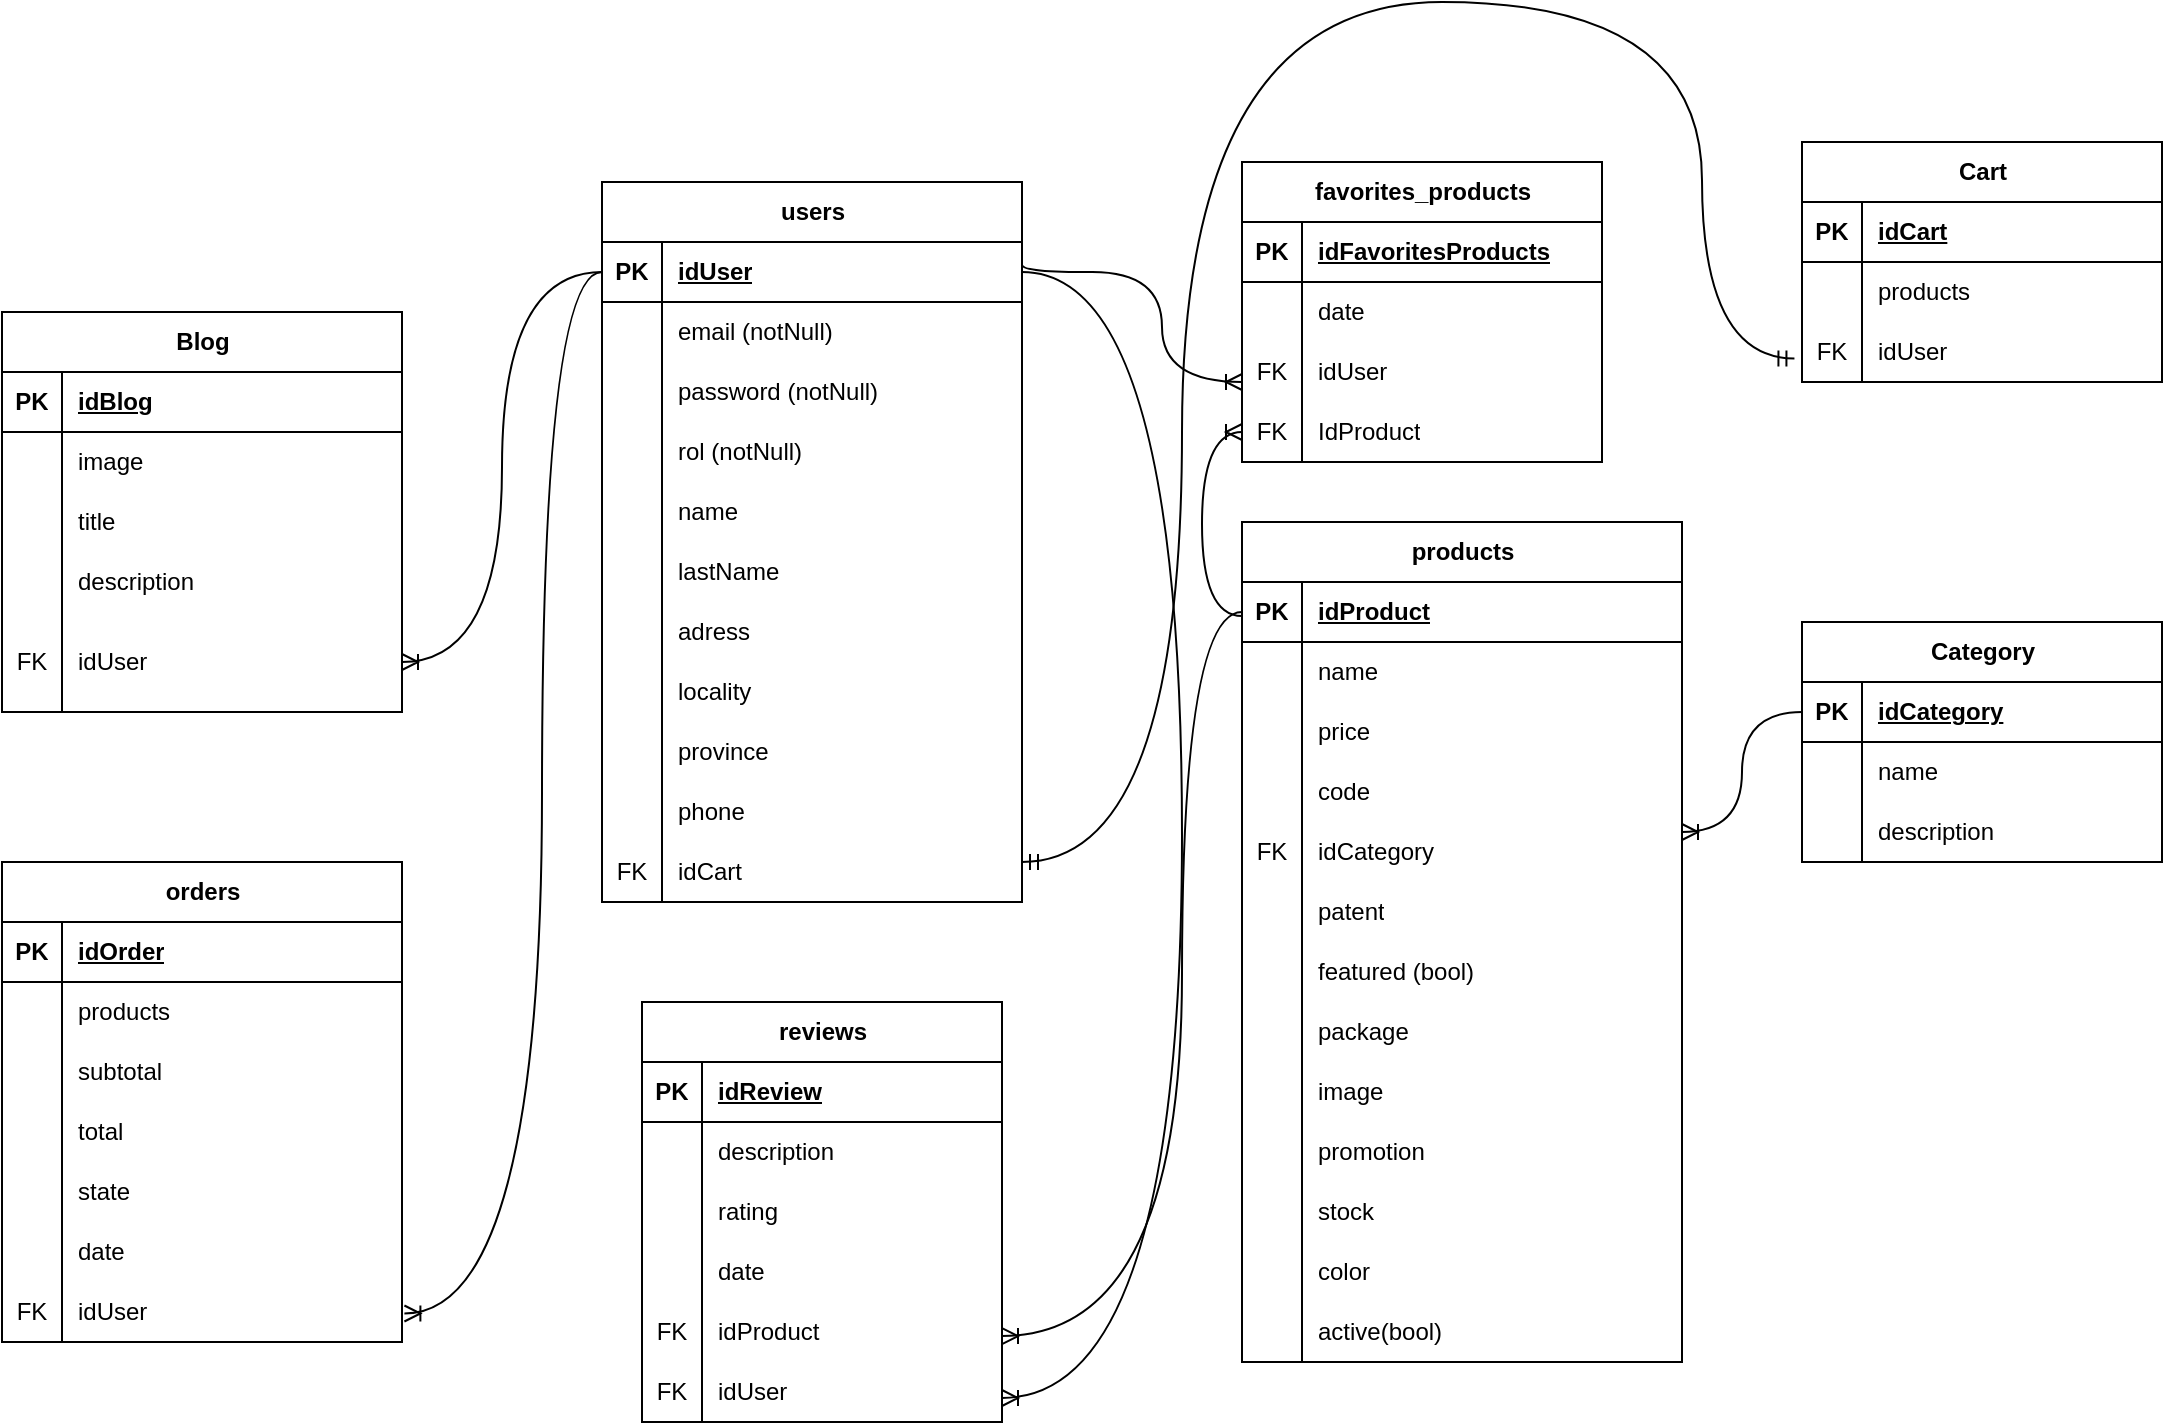 <mxfile version="21.2.8" type="device">
  <diagram id="R2lEEEUBdFMjLlhIrx00" name="Page-1">
    <mxGraphModel dx="2295" dy="1135" grid="1" gridSize="10" guides="1" tooltips="1" connect="0" arrows="1" fold="1" page="0" pageScale="1" pageWidth="850" pageHeight="1100" math="0" shadow="0" extFonts="Permanent Marker^https://fonts.googleapis.com/css?family=Permanent+Marker">
      <root>
        <mxCell id="0" />
        <mxCell id="1" parent="0" />
        <mxCell id="l7AukO2hmc3DWArI1GRd-1" value="products" style="shape=table;startSize=30;container=1;collapsible=1;childLayout=tableLayout;fixedRows=1;rowLines=0;fontStyle=1;align=center;resizeLast=1;html=1;" parent="1" vertex="1">
          <mxGeometry x="-200" y="250" width="220" height="420" as="geometry" />
        </mxCell>
        <mxCell id="l7AukO2hmc3DWArI1GRd-2" value="" style="shape=tableRow;horizontal=0;startSize=0;swimlaneHead=0;swimlaneBody=0;fillColor=none;collapsible=0;dropTarget=0;points=[[0,0.5],[1,0.5]];portConstraint=eastwest;top=0;left=0;right=0;bottom=1;" parent="l7AukO2hmc3DWArI1GRd-1" vertex="1">
          <mxGeometry y="30" width="220" height="30" as="geometry" />
        </mxCell>
        <mxCell id="l7AukO2hmc3DWArI1GRd-3" value="PK" style="shape=partialRectangle;connectable=0;fillColor=none;top=0;left=0;bottom=0;right=0;fontStyle=1;overflow=hidden;whiteSpace=wrap;html=1;" parent="l7AukO2hmc3DWArI1GRd-2" vertex="1">
          <mxGeometry width="30" height="30" as="geometry">
            <mxRectangle width="30" height="30" as="alternateBounds" />
          </mxGeometry>
        </mxCell>
        <mxCell id="l7AukO2hmc3DWArI1GRd-4" value="idProduct" style="shape=partialRectangle;connectable=0;fillColor=none;top=0;left=0;bottom=0;right=0;align=left;spacingLeft=6;fontStyle=5;overflow=hidden;whiteSpace=wrap;html=1;" parent="l7AukO2hmc3DWArI1GRd-2" vertex="1">
          <mxGeometry x="30" width="190" height="30" as="geometry">
            <mxRectangle width="190" height="30" as="alternateBounds" />
          </mxGeometry>
        </mxCell>
        <mxCell id="l7AukO2hmc3DWArI1GRd-5" value="" style="shape=tableRow;horizontal=0;startSize=0;swimlaneHead=0;swimlaneBody=0;fillColor=none;collapsible=0;dropTarget=0;points=[[0,0.5],[1,0.5]];portConstraint=eastwest;top=0;left=0;right=0;bottom=0;" parent="l7AukO2hmc3DWArI1GRd-1" vertex="1">
          <mxGeometry y="60" width="220" height="30" as="geometry" />
        </mxCell>
        <mxCell id="l7AukO2hmc3DWArI1GRd-6" value="" style="shape=partialRectangle;connectable=0;fillColor=none;top=0;left=0;bottom=0;right=0;editable=1;overflow=hidden;whiteSpace=wrap;html=1;" parent="l7AukO2hmc3DWArI1GRd-5" vertex="1">
          <mxGeometry width="30" height="30" as="geometry">
            <mxRectangle width="30" height="30" as="alternateBounds" />
          </mxGeometry>
        </mxCell>
        <mxCell id="l7AukO2hmc3DWArI1GRd-7" value="name" style="shape=partialRectangle;connectable=0;fillColor=none;top=0;left=0;bottom=0;right=0;align=left;spacingLeft=6;overflow=hidden;whiteSpace=wrap;html=1;" parent="l7AukO2hmc3DWArI1GRd-5" vertex="1">
          <mxGeometry x="30" width="190" height="30" as="geometry">
            <mxRectangle width="190" height="30" as="alternateBounds" />
          </mxGeometry>
        </mxCell>
        <mxCell id="l7AukO2hmc3DWArI1GRd-8" value="" style="shape=tableRow;horizontal=0;startSize=0;swimlaneHead=0;swimlaneBody=0;fillColor=none;collapsible=0;dropTarget=0;points=[[0,0.5],[1,0.5]];portConstraint=eastwest;top=0;left=0;right=0;bottom=0;" parent="l7AukO2hmc3DWArI1GRd-1" vertex="1">
          <mxGeometry y="90" width="220" height="30" as="geometry" />
        </mxCell>
        <mxCell id="l7AukO2hmc3DWArI1GRd-9" value="" style="shape=partialRectangle;connectable=0;fillColor=none;top=0;left=0;bottom=0;right=0;editable=1;overflow=hidden;whiteSpace=wrap;html=1;" parent="l7AukO2hmc3DWArI1GRd-8" vertex="1">
          <mxGeometry width="30" height="30" as="geometry">
            <mxRectangle width="30" height="30" as="alternateBounds" />
          </mxGeometry>
        </mxCell>
        <mxCell id="l7AukO2hmc3DWArI1GRd-10" value="price" style="shape=partialRectangle;connectable=0;fillColor=none;top=0;left=0;bottom=0;right=0;align=left;spacingLeft=6;overflow=hidden;whiteSpace=wrap;html=1;" parent="l7AukO2hmc3DWArI1GRd-8" vertex="1">
          <mxGeometry x="30" width="190" height="30" as="geometry">
            <mxRectangle width="190" height="30" as="alternateBounds" />
          </mxGeometry>
        </mxCell>
        <mxCell id="l7AukO2hmc3DWArI1GRd-11" value="" style="shape=tableRow;horizontal=0;startSize=0;swimlaneHead=0;swimlaneBody=0;fillColor=none;collapsible=0;dropTarget=0;points=[[0,0.5],[1,0.5]];portConstraint=eastwest;top=0;left=0;right=0;bottom=0;" parent="l7AukO2hmc3DWArI1GRd-1" vertex="1">
          <mxGeometry y="120" width="220" height="30" as="geometry" />
        </mxCell>
        <mxCell id="l7AukO2hmc3DWArI1GRd-12" value="" style="shape=partialRectangle;connectable=0;fillColor=none;top=0;left=0;bottom=0;right=0;editable=1;overflow=hidden;whiteSpace=wrap;html=1;" parent="l7AukO2hmc3DWArI1GRd-11" vertex="1">
          <mxGeometry width="30" height="30" as="geometry">
            <mxRectangle width="30" height="30" as="alternateBounds" />
          </mxGeometry>
        </mxCell>
        <mxCell id="l7AukO2hmc3DWArI1GRd-13" value="code" style="shape=partialRectangle;connectable=0;fillColor=none;top=0;left=0;bottom=0;right=0;align=left;spacingLeft=6;overflow=hidden;whiteSpace=wrap;html=1;" parent="l7AukO2hmc3DWArI1GRd-11" vertex="1">
          <mxGeometry x="30" width="190" height="30" as="geometry">
            <mxRectangle width="190" height="30" as="alternateBounds" />
          </mxGeometry>
        </mxCell>
        <mxCell id="l7AukO2hmc3DWArI1GRd-27" value="" style="shape=tableRow;horizontal=0;startSize=0;swimlaneHead=0;swimlaneBody=0;fillColor=none;collapsible=0;dropTarget=0;points=[[0,0.5],[1,0.5]];portConstraint=eastwest;top=0;left=0;right=0;bottom=0;" parent="l7AukO2hmc3DWArI1GRd-1" vertex="1">
          <mxGeometry y="150" width="220" height="30" as="geometry" />
        </mxCell>
        <mxCell id="l7AukO2hmc3DWArI1GRd-28" value="FK" style="shape=partialRectangle;connectable=0;fillColor=none;top=0;left=0;bottom=0;right=0;editable=1;overflow=hidden;whiteSpace=wrap;html=1;" parent="l7AukO2hmc3DWArI1GRd-27" vertex="1">
          <mxGeometry width="30" height="30" as="geometry">
            <mxRectangle width="30" height="30" as="alternateBounds" />
          </mxGeometry>
        </mxCell>
        <mxCell id="l7AukO2hmc3DWArI1GRd-29" value="idCategory" style="shape=partialRectangle;connectable=0;fillColor=none;top=0;left=0;bottom=0;right=0;align=left;spacingLeft=6;overflow=hidden;whiteSpace=wrap;html=1;" parent="l7AukO2hmc3DWArI1GRd-27" vertex="1">
          <mxGeometry x="30" width="190" height="30" as="geometry">
            <mxRectangle width="190" height="30" as="alternateBounds" />
          </mxGeometry>
        </mxCell>
        <mxCell id="l7AukO2hmc3DWArI1GRd-30" value="" style="shape=tableRow;horizontal=0;startSize=0;swimlaneHead=0;swimlaneBody=0;fillColor=none;collapsible=0;dropTarget=0;points=[[0,0.5],[1,0.5]];portConstraint=eastwest;top=0;left=0;right=0;bottom=0;" parent="l7AukO2hmc3DWArI1GRd-1" vertex="1">
          <mxGeometry y="180" width="220" height="30" as="geometry" />
        </mxCell>
        <mxCell id="l7AukO2hmc3DWArI1GRd-31" value="" style="shape=partialRectangle;connectable=0;fillColor=none;top=0;left=0;bottom=0;right=0;editable=1;overflow=hidden;whiteSpace=wrap;html=1;" parent="l7AukO2hmc3DWArI1GRd-30" vertex="1">
          <mxGeometry width="30" height="30" as="geometry">
            <mxRectangle width="30" height="30" as="alternateBounds" />
          </mxGeometry>
        </mxCell>
        <mxCell id="l7AukO2hmc3DWArI1GRd-32" value="patent" style="shape=partialRectangle;connectable=0;fillColor=none;top=0;left=0;bottom=0;right=0;align=left;spacingLeft=6;overflow=hidden;whiteSpace=wrap;html=1;" parent="l7AukO2hmc3DWArI1GRd-30" vertex="1">
          <mxGeometry x="30" width="190" height="30" as="geometry">
            <mxRectangle width="190" height="30" as="alternateBounds" />
          </mxGeometry>
        </mxCell>
        <mxCell id="l7AukO2hmc3DWArI1GRd-75" value="" style="shape=tableRow;horizontal=0;startSize=0;swimlaneHead=0;swimlaneBody=0;fillColor=none;collapsible=0;dropTarget=0;points=[[0,0.5],[1,0.5]];portConstraint=eastwest;top=0;left=0;right=0;bottom=0;" parent="l7AukO2hmc3DWArI1GRd-1" vertex="1">
          <mxGeometry y="210" width="220" height="30" as="geometry" />
        </mxCell>
        <mxCell id="l7AukO2hmc3DWArI1GRd-76" value="" style="shape=partialRectangle;connectable=0;fillColor=none;top=0;left=0;bottom=0;right=0;editable=1;overflow=hidden;whiteSpace=wrap;html=1;" parent="l7AukO2hmc3DWArI1GRd-75" vertex="1">
          <mxGeometry width="30" height="30" as="geometry">
            <mxRectangle width="30" height="30" as="alternateBounds" />
          </mxGeometry>
        </mxCell>
        <mxCell id="l7AukO2hmc3DWArI1GRd-77" value="featured (bool)" style="shape=partialRectangle;connectable=0;fillColor=none;top=0;left=0;bottom=0;right=0;align=left;spacingLeft=6;overflow=hidden;whiteSpace=wrap;html=1;" parent="l7AukO2hmc3DWArI1GRd-75" vertex="1">
          <mxGeometry x="30" width="190" height="30" as="geometry">
            <mxRectangle width="190" height="30" as="alternateBounds" />
          </mxGeometry>
        </mxCell>
        <mxCell id="l7AukO2hmc3DWArI1GRd-78" value="" style="shape=tableRow;horizontal=0;startSize=0;swimlaneHead=0;swimlaneBody=0;fillColor=none;collapsible=0;dropTarget=0;points=[[0,0.5],[1,0.5]];portConstraint=eastwest;top=0;left=0;right=0;bottom=0;" parent="l7AukO2hmc3DWArI1GRd-1" vertex="1">
          <mxGeometry y="240" width="220" height="30" as="geometry" />
        </mxCell>
        <mxCell id="l7AukO2hmc3DWArI1GRd-79" value="" style="shape=partialRectangle;connectable=0;fillColor=none;top=0;left=0;bottom=0;right=0;editable=1;overflow=hidden;whiteSpace=wrap;html=1;" parent="l7AukO2hmc3DWArI1GRd-78" vertex="1">
          <mxGeometry width="30" height="30" as="geometry">
            <mxRectangle width="30" height="30" as="alternateBounds" />
          </mxGeometry>
        </mxCell>
        <mxCell id="l7AukO2hmc3DWArI1GRd-80" value="package" style="shape=partialRectangle;connectable=0;fillColor=none;top=0;left=0;bottom=0;right=0;align=left;spacingLeft=6;overflow=hidden;whiteSpace=wrap;html=1;" parent="l7AukO2hmc3DWArI1GRd-78" vertex="1">
          <mxGeometry x="30" width="190" height="30" as="geometry">
            <mxRectangle width="190" height="30" as="alternateBounds" />
          </mxGeometry>
        </mxCell>
        <mxCell id="l7AukO2hmc3DWArI1GRd-81" value="" style="shape=tableRow;horizontal=0;startSize=0;swimlaneHead=0;swimlaneBody=0;fillColor=none;collapsible=0;dropTarget=0;points=[[0,0.5],[1,0.5]];portConstraint=eastwest;top=0;left=0;right=0;bottom=0;" parent="l7AukO2hmc3DWArI1GRd-1" vertex="1">
          <mxGeometry y="270" width="220" height="30" as="geometry" />
        </mxCell>
        <mxCell id="l7AukO2hmc3DWArI1GRd-82" value="" style="shape=partialRectangle;connectable=0;fillColor=none;top=0;left=0;bottom=0;right=0;editable=1;overflow=hidden;whiteSpace=wrap;html=1;" parent="l7AukO2hmc3DWArI1GRd-81" vertex="1">
          <mxGeometry width="30" height="30" as="geometry">
            <mxRectangle width="30" height="30" as="alternateBounds" />
          </mxGeometry>
        </mxCell>
        <mxCell id="l7AukO2hmc3DWArI1GRd-83" value="image" style="shape=partialRectangle;connectable=0;fillColor=none;top=0;left=0;bottom=0;right=0;align=left;spacingLeft=6;overflow=hidden;whiteSpace=wrap;html=1;" parent="l7AukO2hmc3DWArI1GRd-81" vertex="1">
          <mxGeometry x="30" width="190" height="30" as="geometry">
            <mxRectangle width="190" height="30" as="alternateBounds" />
          </mxGeometry>
        </mxCell>
        <mxCell id="__cpYwiDBDIL7jEUSUa--1" value="" style="shape=tableRow;horizontal=0;startSize=0;swimlaneHead=0;swimlaneBody=0;fillColor=none;collapsible=0;dropTarget=0;points=[[0,0.5],[1,0.5]];portConstraint=eastwest;top=0;left=0;right=0;bottom=0;" parent="l7AukO2hmc3DWArI1GRd-1" vertex="1">
          <mxGeometry y="300" width="220" height="30" as="geometry" />
        </mxCell>
        <mxCell id="__cpYwiDBDIL7jEUSUa--2" value="" style="shape=partialRectangle;connectable=0;fillColor=none;top=0;left=0;bottom=0;right=0;editable=1;overflow=hidden;whiteSpace=wrap;html=1;" parent="__cpYwiDBDIL7jEUSUa--1" vertex="1">
          <mxGeometry width="30" height="30" as="geometry">
            <mxRectangle width="30" height="30" as="alternateBounds" />
          </mxGeometry>
        </mxCell>
        <mxCell id="__cpYwiDBDIL7jEUSUa--3" value="promotion" style="shape=partialRectangle;connectable=0;fillColor=none;top=0;left=0;bottom=0;right=0;align=left;spacingLeft=6;overflow=hidden;whiteSpace=wrap;html=1;" parent="__cpYwiDBDIL7jEUSUa--1" vertex="1">
          <mxGeometry x="30" width="190" height="30" as="geometry">
            <mxRectangle width="190" height="30" as="alternateBounds" />
          </mxGeometry>
        </mxCell>
        <mxCell id="__cpYwiDBDIL7jEUSUa--32" value="" style="shape=tableRow;horizontal=0;startSize=0;swimlaneHead=0;swimlaneBody=0;fillColor=none;collapsible=0;dropTarget=0;points=[[0,0.5],[1,0.5]];portConstraint=eastwest;top=0;left=0;right=0;bottom=0;" parent="l7AukO2hmc3DWArI1GRd-1" vertex="1">
          <mxGeometry y="330" width="220" height="30" as="geometry" />
        </mxCell>
        <mxCell id="__cpYwiDBDIL7jEUSUa--33" value="" style="shape=partialRectangle;connectable=0;fillColor=none;top=0;left=0;bottom=0;right=0;editable=1;overflow=hidden;whiteSpace=wrap;html=1;" parent="__cpYwiDBDIL7jEUSUa--32" vertex="1">
          <mxGeometry width="30" height="30" as="geometry">
            <mxRectangle width="30" height="30" as="alternateBounds" />
          </mxGeometry>
        </mxCell>
        <mxCell id="__cpYwiDBDIL7jEUSUa--34" value="stock" style="shape=partialRectangle;connectable=0;fillColor=none;top=0;left=0;bottom=0;right=0;align=left;spacingLeft=6;overflow=hidden;whiteSpace=wrap;html=1;" parent="__cpYwiDBDIL7jEUSUa--32" vertex="1">
          <mxGeometry x="30" width="190" height="30" as="geometry">
            <mxRectangle width="190" height="30" as="alternateBounds" />
          </mxGeometry>
        </mxCell>
        <mxCell id="__cpYwiDBDIL7jEUSUa--35" value="" style="shape=tableRow;horizontal=0;startSize=0;swimlaneHead=0;swimlaneBody=0;fillColor=none;collapsible=0;dropTarget=0;points=[[0,0.5],[1,0.5]];portConstraint=eastwest;top=0;left=0;right=0;bottom=0;" parent="l7AukO2hmc3DWArI1GRd-1" vertex="1">
          <mxGeometry y="360" width="220" height="30" as="geometry" />
        </mxCell>
        <mxCell id="__cpYwiDBDIL7jEUSUa--36" value="" style="shape=partialRectangle;connectable=0;fillColor=none;top=0;left=0;bottom=0;right=0;editable=1;overflow=hidden;whiteSpace=wrap;html=1;" parent="__cpYwiDBDIL7jEUSUa--35" vertex="1">
          <mxGeometry width="30" height="30" as="geometry">
            <mxRectangle width="30" height="30" as="alternateBounds" />
          </mxGeometry>
        </mxCell>
        <mxCell id="__cpYwiDBDIL7jEUSUa--37" value="color" style="shape=partialRectangle;connectable=0;fillColor=none;top=0;left=0;bottom=0;right=0;align=left;spacingLeft=6;overflow=hidden;whiteSpace=wrap;html=1;" parent="__cpYwiDBDIL7jEUSUa--35" vertex="1">
          <mxGeometry x="30" width="190" height="30" as="geometry">
            <mxRectangle width="190" height="30" as="alternateBounds" />
          </mxGeometry>
        </mxCell>
        <mxCell id="__cpYwiDBDIL7jEUSUa--78" value="" style="shape=tableRow;horizontal=0;startSize=0;swimlaneHead=0;swimlaneBody=0;fillColor=none;collapsible=0;dropTarget=0;points=[[0,0.5],[1,0.5]];portConstraint=eastwest;top=0;left=0;right=0;bottom=0;" parent="l7AukO2hmc3DWArI1GRd-1" vertex="1">
          <mxGeometry y="390" width="220" height="30" as="geometry" />
        </mxCell>
        <mxCell id="__cpYwiDBDIL7jEUSUa--79" value="" style="shape=partialRectangle;connectable=0;fillColor=none;top=0;left=0;bottom=0;right=0;editable=1;overflow=hidden;whiteSpace=wrap;html=1;" parent="__cpYwiDBDIL7jEUSUa--78" vertex="1">
          <mxGeometry width="30" height="30" as="geometry">
            <mxRectangle width="30" height="30" as="alternateBounds" />
          </mxGeometry>
        </mxCell>
        <mxCell id="__cpYwiDBDIL7jEUSUa--80" value="active(bool)" style="shape=partialRectangle;connectable=0;fillColor=none;top=0;left=0;bottom=0;right=0;align=left;spacingLeft=6;overflow=hidden;whiteSpace=wrap;html=1;" parent="__cpYwiDBDIL7jEUSUa--78" vertex="1">
          <mxGeometry x="30" width="190" height="30" as="geometry">
            <mxRectangle width="190" height="30" as="alternateBounds" />
          </mxGeometry>
        </mxCell>
        <mxCell id="l7AukO2hmc3DWArI1GRd-33" value="users" style="shape=table;startSize=30;container=1;collapsible=1;childLayout=tableLayout;fixedRows=1;rowLines=0;fontStyle=1;align=center;resizeLast=1;html=1;" parent="1" vertex="1">
          <mxGeometry x="-520" y="80" width="210" height="360" as="geometry" />
        </mxCell>
        <mxCell id="l7AukO2hmc3DWArI1GRd-34" value="" style="shape=tableRow;horizontal=0;startSize=0;swimlaneHead=0;swimlaneBody=0;fillColor=none;collapsible=0;dropTarget=0;points=[[0,0.5],[1,0.5]];portConstraint=eastwest;top=0;left=0;right=0;bottom=1;" parent="l7AukO2hmc3DWArI1GRd-33" vertex="1">
          <mxGeometry y="30" width="210" height="30" as="geometry" />
        </mxCell>
        <mxCell id="l7AukO2hmc3DWArI1GRd-35" value="PK" style="shape=partialRectangle;connectable=0;fillColor=none;top=0;left=0;bottom=0;right=0;fontStyle=1;overflow=hidden;whiteSpace=wrap;html=1;" parent="l7AukO2hmc3DWArI1GRd-34" vertex="1">
          <mxGeometry width="30" height="30" as="geometry">
            <mxRectangle width="30" height="30" as="alternateBounds" />
          </mxGeometry>
        </mxCell>
        <mxCell id="l7AukO2hmc3DWArI1GRd-36" value="idUser" style="shape=partialRectangle;connectable=0;fillColor=none;top=0;left=0;bottom=0;right=0;align=left;spacingLeft=6;fontStyle=5;overflow=hidden;whiteSpace=wrap;html=1;" parent="l7AukO2hmc3DWArI1GRd-34" vertex="1">
          <mxGeometry x="30" width="180" height="30" as="geometry">
            <mxRectangle width="180" height="30" as="alternateBounds" />
          </mxGeometry>
        </mxCell>
        <mxCell id="l7AukO2hmc3DWArI1GRd-37" value="" style="shape=tableRow;horizontal=0;startSize=0;swimlaneHead=0;swimlaneBody=0;fillColor=none;collapsible=0;dropTarget=0;points=[[0,0.5],[1,0.5]];portConstraint=eastwest;top=0;left=0;right=0;bottom=0;" parent="l7AukO2hmc3DWArI1GRd-33" vertex="1">
          <mxGeometry y="60" width="210" height="30" as="geometry" />
        </mxCell>
        <mxCell id="l7AukO2hmc3DWArI1GRd-38" value="" style="shape=partialRectangle;connectable=0;fillColor=none;top=0;left=0;bottom=0;right=0;editable=1;overflow=hidden;whiteSpace=wrap;html=1;" parent="l7AukO2hmc3DWArI1GRd-37" vertex="1">
          <mxGeometry width="30" height="30" as="geometry">
            <mxRectangle width="30" height="30" as="alternateBounds" />
          </mxGeometry>
        </mxCell>
        <mxCell id="l7AukO2hmc3DWArI1GRd-39" value="email (notNull)" style="shape=partialRectangle;connectable=0;fillColor=none;top=0;left=0;bottom=0;right=0;align=left;spacingLeft=6;overflow=hidden;whiteSpace=wrap;html=1;" parent="l7AukO2hmc3DWArI1GRd-37" vertex="1">
          <mxGeometry x="30" width="180" height="30" as="geometry">
            <mxRectangle width="180" height="30" as="alternateBounds" />
          </mxGeometry>
        </mxCell>
        <mxCell id="l7AukO2hmc3DWArI1GRd-40" value="" style="shape=tableRow;horizontal=0;startSize=0;swimlaneHead=0;swimlaneBody=0;fillColor=none;collapsible=0;dropTarget=0;points=[[0,0.5],[1,0.5]];portConstraint=eastwest;top=0;left=0;right=0;bottom=0;" parent="l7AukO2hmc3DWArI1GRd-33" vertex="1">
          <mxGeometry y="90" width="210" height="30" as="geometry" />
        </mxCell>
        <mxCell id="l7AukO2hmc3DWArI1GRd-41" value="" style="shape=partialRectangle;connectable=0;fillColor=none;top=0;left=0;bottom=0;right=0;editable=1;overflow=hidden;whiteSpace=wrap;html=1;" parent="l7AukO2hmc3DWArI1GRd-40" vertex="1">
          <mxGeometry width="30" height="30" as="geometry">
            <mxRectangle width="30" height="30" as="alternateBounds" />
          </mxGeometry>
        </mxCell>
        <mxCell id="l7AukO2hmc3DWArI1GRd-42" value="password (notNull)" style="shape=partialRectangle;connectable=0;fillColor=none;top=0;left=0;bottom=0;right=0;align=left;spacingLeft=6;overflow=hidden;whiteSpace=wrap;html=1;" parent="l7AukO2hmc3DWArI1GRd-40" vertex="1">
          <mxGeometry x="30" width="180" height="30" as="geometry">
            <mxRectangle width="180" height="30" as="alternateBounds" />
          </mxGeometry>
        </mxCell>
        <mxCell id="l7AukO2hmc3DWArI1GRd-43" value="" style="shape=tableRow;horizontal=0;startSize=0;swimlaneHead=0;swimlaneBody=0;fillColor=none;collapsible=0;dropTarget=0;points=[[0,0.5],[1,0.5]];portConstraint=eastwest;top=0;left=0;right=0;bottom=0;" parent="l7AukO2hmc3DWArI1GRd-33" vertex="1">
          <mxGeometry y="120" width="210" height="30" as="geometry" />
        </mxCell>
        <mxCell id="l7AukO2hmc3DWArI1GRd-44" value="" style="shape=partialRectangle;connectable=0;fillColor=none;top=0;left=0;bottom=0;right=0;editable=1;overflow=hidden;whiteSpace=wrap;html=1;" parent="l7AukO2hmc3DWArI1GRd-43" vertex="1">
          <mxGeometry width="30" height="30" as="geometry">
            <mxRectangle width="30" height="30" as="alternateBounds" />
          </mxGeometry>
        </mxCell>
        <mxCell id="l7AukO2hmc3DWArI1GRd-45" value="rol (notNull)" style="shape=partialRectangle;connectable=0;fillColor=none;top=0;left=0;bottom=0;right=0;align=left;spacingLeft=6;overflow=hidden;whiteSpace=wrap;html=1;" parent="l7AukO2hmc3DWArI1GRd-43" vertex="1">
          <mxGeometry x="30" width="180" height="30" as="geometry">
            <mxRectangle width="180" height="30" as="alternateBounds" />
          </mxGeometry>
        </mxCell>
        <mxCell id="SijIeiXXC8a-HPH88K1i-1" value="" style="shape=tableRow;horizontal=0;startSize=0;swimlaneHead=0;swimlaneBody=0;fillColor=none;collapsible=0;dropTarget=0;points=[[0,0.5],[1,0.5]];portConstraint=eastwest;top=0;left=0;right=0;bottom=0;" parent="l7AukO2hmc3DWArI1GRd-33" vertex="1">
          <mxGeometry y="150" width="210" height="30" as="geometry" />
        </mxCell>
        <mxCell id="SijIeiXXC8a-HPH88K1i-2" value="" style="shape=partialRectangle;connectable=0;fillColor=none;top=0;left=0;bottom=0;right=0;editable=1;overflow=hidden;whiteSpace=wrap;html=1;" parent="SijIeiXXC8a-HPH88K1i-1" vertex="1">
          <mxGeometry width="30" height="30" as="geometry">
            <mxRectangle width="30" height="30" as="alternateBounds" />
          </mxGeometry>
        </mxCell>
        <mxCell id="SijIeiXXC8a-HPH88K1i-3" value="name" style="shape=partialRectangle;connectable=0;fillColor=none;top=0;left=0;bottom=0;right=0;align=left;spacingLeft=6;overflow=hidden;whiteSpace=wrap;html=1;" parent="SijIeiXXC8a-HPH88K1i-1" vertex="1">
          <mxGeometry x="30" width="180" height="30" as="geometry">
            <mxRectangle width="180" height="30" as="alternateBounds" />
          </mxGeometry>
        </mxCell>
        <mxCell id="SijIeiXXC8a-HPH88K1i-4" value="" style="shape=tableRow;horizontal=0;startSize=0;swimlaneHead=0;swimlaneBody=0;fillColor=none;collapsible=0;dropTarget=0;points=[[0,0.5],[1,0.5]];portConstraint=eastwest;top=0;left=0;right=0;bottom=0;" parent="l7AukO2hmc3DWArI1GRd-33" vertex="1">
          <mxGeometry y="180" width="210" height="30" as="geometry" />
        </mxCell>
        <mxCell id="SijIeiXXC8a-HPH88K1i-5" value="" style="shape=partialRectangle;connectable=0;fillColor=none;top=0;left=0;bottom=0;right=0;editable=1;overflow=hidden;whiteSpace=wrap;html=1;" parent="SijIeiXXC8a-HPH88K1i-4" vertex="1">
          <mxGeometry width="30" height="30" as="geometry">
            <mxRectangle width="30" height="30" as="alternateBounds" />
          </mxGeometry>
        </mxCell>
        <mxCell id="SijIeiXXC8a-HPH88K1i-6" value="lastName" style="shape=partialRectangle;connectable=0;fillColor=none;top=0;left=0;bottom=0;right=0;align=left;spacingLeft=6;overflow=hidden;whiteSpace=wrap;html=1;" parent="SijIeiXXC8a-HPH88K1i-4" vertex="1">
          <mxGeometry x="30" width="180" height="30" as="geometry">
            <mxRectangle width="180" height="30" as="alternateBounds" />
          </mxGeometry>
        </mxCell>
        <mxCell id="SijIeiXXC8a-HPH88K1i-26" value="" style="shape=tableRow;horizontal=0;startSize=0;swimlaneHead=0;swimlaneBody=0;fillColor=none;collapsible=0;dropTarget=0;points=[[0,0.5],[1,0.5]];portConstraint=eastwest;top=0;left=0;right=0;bottom=0;" parent="l7AukO2hmc3DWArI1GRd-33" vertex="1">
          <mxGeometry y="210" width="210" height="30" as="geometry" />
        </mxCell>
        <mxCell id="SijIeiXXC8a-HPH88K1i-27" value="" style="shape=partialRectangle;connectable=0;fillColor=none;top=0;left=0;bottom=0;right=0;editable=1;overflow=hidden;whiteSpace=wrap;html=1;" parent="SijIeiXXC8a-HPH88K1i-26" vertex="1">
          <mxGeometry width="30" height="30" as="geometry">
            <mxRectangle width="30" height="30" as="alternateBounds" />
          </mxGeometry>
        </mxCell>
        <mxCell id="SijIeiXXC8a-HPH88K1i-28" value="adress" style="shape=partialRectangle;connectable=0;fillColor=none;top=0;left=0;bottom=0;right=0;align=left;spacingLeft=6;overflow=hidden;whiteSpace=wrap;html=1;" parent="SijIeiXXC8a-HPH88K1i-26" vertex="1">
          <mxGeometry x="30" width="180" height="30" as="geometry">
            <mxRectangle width="180" height="30" as="alternateBounds" />
          </mxGeometry>
        </mxCell>
        <mxCell id="SijIeiXXC8a-HPH88K1i-29" value="" style="shape=tableRow;horizontal=0;startSize=0;swimlaneHead=0;swimlaneBody=0;fillColor=none;collapsible=0;dropTarget=0;points=[[0,0.5],[1,0.5]];portConstraint=eastwest;top=0;left=0;right=0;bottom=0;" parent="l7AukO2hmc3DWArI1GRd-33" vertex="1">
          <mxGeometry y="240" width="210" height="30" as="geometry" />
        </mxCell>
        <mxCell id="SijIeiXXC8a-HPH88K1i-30" value="" style="shape=partialRectangle;connectable=0;fillColor=none;top=0;left=0;bottom=0;right=0;editable=1;overflow=hidden;whiteSpace=wrap;html=1;" parent="SijIeiXXC8a-HPH88K1i-29" vertex="1">
          <mxGeometry width="30" height="30" as="geometry">
            <mxRectangle width="30" height="30" as="alternateBounds" />
          </mxGeometry>
        </mxCell>
        <mxCell id="SijIeiXXC8a-HPH88K1i-31" value="locality" style="shape=partialRectangle;connectable=0;fillColor=none;top=0;left=0;bottom=0;right=0;align=left;spacingLeft=6;overflow=hidden;whiteSpace=wrap;html=1;" parent="SijIeiXXC8a-HPH88K1i-29" vertex="1">
          <mxGeometry x="30" width="180" height="30" as="geometry">
            <mxRectangle width="180" height="30" as="alternateBounds" />
          </mxGeometry>
        </mxCell>
        <mxCell id="SijIeiXXC8a-HPH88K1i-53" value="" style="shape=tableRow;horizontal=0;startSize=0;swimlaneHead=0;swimlaneBody=0;fillColor=none;collapsible=0;dropTarget=0;points=[[0,0.5],[1,0.5]];portConstraint=eastwest;top=0;left=0;right=0;bottom=0;" parent="l7AukO2hmc3DWArI1GRd-33" vertex="1">
          <mxGeometry y="270" width="210" height="30" as="geometry" />
        </mxCell>
        <mxCell id="SijIeiXXC8a-HPH88K1i-54" value="" style="shape=partialRectangle;connectable=0;fillColor=none;top=0;left=0;bottom=0;right=0;editable=1;overflow=hidden;whiteSpace=wrap;html=1;" parent="SijIeiXXC8a-HPH88K1i-53" vertex="1">
          <mxGeometry width="30" height="30" as="geometry">
            <mxRectangle width="30" height="30" as="alternateBounds" />
          </mxGeometry>
        </mxCell>
        <mxCell id="SijIeiXXC8a-HPH88K1i-55" value="province" style="shape=partialRectangle;connectable=0;fillColor=none;top=0;left=0;bottom=0;right=0;align=left;spacingLeft=6;overflow=hidden;whiteSpace=wrap;html=1;" parent="SijIeiXXC8a-HPH88K1i-53" vertex="1">
          <mxGeometry x="30" width="180" height="30" as="geometry">
            <mxRectangle width="180" height="30" as="alternateBounds" />
          </mxGeometry>
        </mxCell>
        <mxCell id="SijIeiXXC8a-HPH88K1i-56" value="" style="shape=tableRow;horizontal=0;startSize=0;swimlaneHead=0;swimlaneBody=0;fillColor=none;collapsible=0;dropTarget=0;points=[[0,0.5],[1,0.5]];portConstraint=eastwest;top=0;left=0;right=0;bottom=0;" parent="l7AukO2hmc3DWArI1GRd-33" vertex="1">
          <mxGeometry y="300" width="210" height="30" as="geometry" />
        </mxCell>
        <mxCell id="SijIeiXXC8a-HPH88K1i-57" value="" style="shape=partialRectangle;connectable=0;fillColor=none;top=0;left=0;bottom=0;right=0;editable=1;overflow=hidden;whiteSpace=wrap;html=1;" parent="SijIeiXXC8a-HPH88K1i-56" vertex="1">
          <mxGeometry width="30" height="30" as="geometry">
            <mxRectangle width="30" height="30" as="alternateBounds" />
          </mxGeometry>
        </mxCell>
        <mxCell id="SijIeiXXC8a-HPH88K1i-58" value="phone" style="shape=partialRectangle;connectable=0;fillColor=none;top=0;left=0;bottom=0;right=0;align=left;spacingLeft=6;overflow=hidden;whiteSpace=wrap;html=1;" parent="SijIeiXXC8a-HPH88K1i-56" vertex="1">
          <mxGeometry x="30" width="180" height="30" as="geometry">
            <mxRectangle width="180" height="30" as="alternateBounds" />
          </mxGeometry>
        </mxCell>
        <mxCell id="QlhWREEPRnd1zQnITJeM-90" value="" style="shape=tableRow;horizontal=0;startSize=0;swimlaneHead=0;swimlaneBody=0;fillColor=none;collapsible=0;dropTarget=0;points=[[0,0.5],[1,0.5]];portConstraint=eastwest;top=0;left=0;right=0;bottom=0;" vertex="1" parent="l7AukO2hmc3DWArI1GRd-33">
          <mxGeometry y="330" width="210" height="30" as="geometry" />
        </mxCell>
        <mxCell id="QlhWREEPRnd1zQnITJeM-91" value="FK" style="shape=partialRectangle;connectable=0;fillColor=none;top=0;left=0;bottom=0;right=0;editable=1;overflow=hidden;whiteSpace=wrap;html=1;" vertex="1" parent="QlhWREEPRnd1zQnITJeM-90">
          <mxGeometry width="30" height="30" as="geometry">
            <mxRectangle width="30" height="30" as="alternateBounds" />
          </mxGeometry>
        </mxCell>
        <mxCell id="QlhWREEPRnd1zQnITJeM-92" value="idCart" style="shape=partialRectangle;connectable=0;fillColor=none;top=0;left=0;bottom=0;right=0;align=left;spacingLeft=6;overflow=hidden;whiteSpace=wrap;html=1;" vertex="1" parent="QlhWREEPRnd1zQnITJeM-90">
          <mxGeometry x="30" width="180" height="30" as="geometry">
            <mxRectangle width="180" height="30" as="alternateBounds" />
          </mxGeometry>
        </mxCell>
        <mxCell id="l7AukO2hmc3DWArI1GRd-59" value="favorites_products" style="shape=table;startSize=30;container=1;collapsible=1;childLayout=tableLayout;fixedRows=1;rowLines=0;fontStyle=1;align=center;resizeLast=1;html=1;" parent="1" vertex="1">
          <mxGeometry x="-200" y="70" width="180" height="150" as="geometry" />
        </mxCell>
        <mxCell id="l7AukO2hmc3DWArI1GRd-60" value="" style="shape=tableRow;horizontal=0;startSize=0;swimlaneHead=0;swimlaneBody=0;fillColor=none;collapsible=0;dropTarget=0;points=[[0,0.5],[1,0.5]];portConstraint=eastwest;top=0;left=0;right=0;bottom=1;" parent="l7AukO2hmc3DWArI1GRd-59" vertex="1">
          <mxGeometry y="30" width="180" height="30" as="geometry" />
        </mxCell>
        <mxCell id="l7AukO2hmc3DWArI1GRd-61" value="PK" style="shape=partialRectangle;connectable=0;fillColor=none;top=0;left=0;bottom=0;right=0;fontStyle=1;overflow=hidden;whiteSpace=wrap;html=1;" parent="l7AukO2hmc3DWArI1GRd-60" vertex="1">
          <mxGeometry width="30" height="30" as="geometry">
            <mxRectangle width="30" height="30" as="alternateBounds" />
          </mxGeometry>
        </mxCell>
        <mxCell id="l7AukO2hmc3DWArI1GRd-62" value="idFavoritesProducts" style="shape=partialRectangle;connectable=0;fillColor=none;top=0;left=0;bottom=0;right=0;align=left;spacingLeft=6;fontStyle=5;overflow=hidden;whiteSpace=wrap;html=1;" parent="l7AukO2hmc3DWArI1GRd-60" vertex="1">
          <mxGeometry x="30" width="150" height="30" as="geometry">
            <mxRectangle width="150" height="30" as="alternateBounds" />
          </mxGeometry>
        </mxCell>
        <mxCell id="l7AukO2hmc3DWArI1GRd-63" value="" style="shape=tableRow;horizontal=0;startSize=0;swimlaneHead=0;swimlaneBody=0;fillColor=none;collapsible=0;dropTarget=0;points=[[0,0.5],[1,0.5]];portConstraint=eastwest;top=0;left=0;right=0;bottom=0;" parent="l7AukO2hmc3DWArI1GRd-59" vertex="1">
          <mxGeometry y="60" width="180" height="30" as="geometry" />
        </mxCell>
        <mxCell id="l7AukO2hmc3DWArI1GRd-64" value="" style="shape=partialRectangle;connectable=0;fillColor=none;top=0;left=0;bottom=0;right=0;editable=1;overflow=hidden;whiteSpace=wrap;html=1;" parent="l7AukO2hmc3DWArI1GRd-63" vertex="1">
          <mxGeometry width="30" height="30" as="geometry">
            <mxRectangle width="30" height="30" as="alternateBounds" />
          </mxGeometry>
        </mxCell>
        <mxCell id="l7AukO2hmc3DWArI1GRd-65" value="date" style="shape=partialRectangle;connectable=0;fillColor=none;top=0;left=0;bottom=0;right=0;align=left;spacingLeft=6;overflow=hidden;whiteSpace=wrap;html=1;" parent="l7AukO2hmc3DWArI1GRd-63" vertex="1">
          <mxGeometry x="30" width="150" height="30" as="geometry">
            <mxRectangle width="150" height="30" as="alternateBounds" />
          </mxGeometry>
        </mxCell>
        <mxCell id="l7AukO2hmc3DWArI1GRd-66" value="" style="shape=tableRow;horizontal=0;startSize=0;swimlaneHead=0;swimlaneBody=0;fillColor=none;collapsible=0;dropTarget=0;points=[[0,0.5],[1,0.5]];portConstraint=eastwest;top=0;left=0;right=0;bottom=0;" parent="l7AukO2hmc3DWArI1GRd-59" vertex="1">
          <mxGeometry y="90" width="180" height="30" as="geometry" />
        </mxCell>
        <mxCell id="l7AukO2hmc3DWArI1GRd-67" value="FK" style="shape=partialRectangle;connectable=0;fillColor=none;top=0;left=0;bottom=0;right=0;editable=1;overflow=hidden;whiteSpace=wrap;html=1;" parent="l7AukO2hmc3DWArI1GRd-66" vertex="1">
          <mxGeometry width="30" height="30" as="geometry">
            <mxRectangle width="30" height="30" as="alternateBounds" />
          </mxGeometry>
        </mxCell>
        <mxCell id="l7AukO2hmc3DWArI1GRd-68" value="idUser" style="shape=partialRectangle;connectable=0;fillColor=none;top=0;left=0;bottom=0;right=0;align=left;spacingLeft=6;overflow=hidden;whiteSpace=wrap;html=1;" parent="l7AukO2hmc3DWArI1GRd-66" vertex="1">
          <mxGeometry x="30" width="150" height="30" as="geometry">
            <mxRectangle width="150" height="30" as="alternateBounds" />
          </mxGeometry>
        </mxCell>
        <mxCell id="l7AukO2hmc3DWArI1GRd-69" value="" style="shape=tableRow;horizontal=0;startSize=0;swimlaneHead=0;swimlaneBody=0;fillColor=none;collapsible=0;dropTarget=0;points=[[0,0.5],[1,0.5]];portConstraint=eastwest;top=0;left=0;right=0;bottom=0;" parent="l7AukO2hmc3DWArI1GRd-59" vertex="1">
          <mxGeometry y="120" width="180" height="30" as="geometry" />
        </mxCell>
        <mxCell id="l7AukO2hmc3DWArI1GRd-70" value="FK" style="shape=partialRectangle;connectable=0;fillColor=none;top=0;left=0;bottom=0;right=0;editable=1;overflow=hidden;whiteSpace=wrap;html=1;" parent="l7AukO2hmc3DWArI1GRd-69" vertex="1">
          <mxGeometry width="30" height="30" as="geometry">
            <mxRectangle width="30" height="30" as="alternateBounds" />
          </mxGeometry>
        </mxCell>
        <mxCell id="l7AukO2hmc3DWArI1GRd-71" value="IdProduct" style="shape=partialRectangle;connectable=0;fillColor=none;top=0;left=0;bottom=0;right=0;align=left;spacingLeft=6;overflow=hidden;whiteSpace=wrap;html=1;" parent="l7AukO2hmc3DWArI1GRd-69" vertex="1">
          <mxGeometry x="30" width="150" height="30" as="geometry">
            <mxRectangle width="150" height="30" as="alternateBounds" />
          </mxGeometry>
        </mxCell>
        <mxCell id="l7AukO2hmc3DWArI1GRd-99" value="orders" style="shape=table;startSize=30;container=1;collapsible=1;childLayout=tableLayout;fixedRows=1;rowLines=0;fontStyle=1;align=center;resizeLast=1;html=1;" parent="1" vertex="1">
          <mxGeometry x="-820" y="420" width="200" height="240" as="geometry" />
        </mxCell>
        <mxCell id="l7AukO2hmc3DWArI1GRd-100" value="" style="shape=tableRow;horizontal=0;startSize=0;swimlaneHead=0;swimlaneBody=0;fillColor=none;collapsible=0;dropTarget=0;points=[[0,0.5],[1,0.5]];portConstraint=eastwest;top=0;left=0;right=0;bottom=1;" parent="l7AukO2hmc3DWArI1GRd-99" vertex="1">
          <mxGeometry y="30" width="200" height="30" as="geometry" />
        </mxCell>
        <mxCell id="l7AukO2hmc3DWArI1GRd-101" value="PK" style="shape=partialRectangle;connectable=0;fillColor=none;top=0;left=0;bottom=0;right=0;fontStyle=1;overflow=hidden;whiteSpace=wrap;html=1;" parent="l7AukO2hmc3DWArI1GRd-100" vertex="1">
          <mxGeometry width="30" height="30" as="geometry">
            <mxRectangle width="30" height="30" as="alternateBounds" />
          </mxGeometry>
        </mxCell>
        <mxCell id="l7AukO2hmc3DWArI1GRd-102" value="idOrder" style="shape=partialRectangle;connectable=0;fillColor=none;top=0;left=0;bottom=0;right=0;align=left;spacingLeft=6;fontStyle=5;overflow=hidden;whiteSpace=wrap;html=1;" parent="l7AukO2hmc3DWArI1GRd-100" vertex="1">
          <mxGeometry x="30" width="170" height="30" as="geometry">
            <mxRectangle width="170" height="30" as="alternateBounds" />
          </mxGeometry>
        </mxCell>
        <mxCell id="l7AukO2hmc3DWArI1GRd-103" value="" style="shape=tableRow;horizontal=0;startSize=0;swimlaneHead=0;swimlaneBody=0;fillColor=none;collapsible=0;dropTarget=0;points=[[0,0.5],[1,0.5]];portConstraint=eastwest;top=0;left=0;right=0;bottom=0;" parent="l7AukO2hmc3DWArI1GRd-99" vertex="1">
          <mxGeometry y="60" width="200" height="30" as="geometry" />
        </mxCell>
        <mxCell id="l7AukO2hmc3DWArI1GRd-104" value="" style="shape=partialRectangle;connectable=0;fillColor=none;top=0;left=0;bottom=0;right=0;editable=1;overflow=hidden;whiteSpace=wrap;html=1;" parent="l7AukO2hmc3DWArI1GRd-103" vertex="1">
          <mxGeometry width="30" height="30" as="geometry">
            <mxRectangle width="30" height="30" as="alternateBounds" />
          </mxGeometry>
        </mxCell>
        <mxCell id="l7AukO2hmc3DWArI1GRd-105" value="products" style="shape=partialRectangle;connectable=0;fillColor=none;top=0;left=0;bottom=0;right=0;align=left;spacingLeft=6;overflow=hidden;whiteSpace=wrap;html=1;" parent="l7AukO2hmc3DWArI1GRd-103" vertex="1">
          <mxGeometry x="30" width="170" height="30" as="geometry">
            <mxRectangle width="170" height="30" as="alternateBounds" />
          </mxGeometry>
        </mxCell>
        <mxCell id="l7AukO2hmc3DWArI1GRd-106" value="" style="shape=tableRow;horizontal=0;startSize=0;swimlaneHead=0;swimlaneBody=0;fillColor=none;collapsible=0;dropTarget=0;points=[[0,0.5],[1,0.5]];portConstraint=eastwest;top=0;left=0;right=0;bottom=0;" parent="l7AukO2hmc3DWArI1GRd-99" vertex="1">
          <mxGeometry y="90" width="200" height="30" as="geometry" />
        </mxCell>
        <mxCell id="l7AukO2hmc3DWArI1GRd-107" value="" style="shape=partialRectangle;connectable=0;fillColor=none;top=0;left=0;bottom=0;right=0;editable=1;overflow=hidden;whiteSpace=wrap;html=1;" parent="l7AukO2hmc3DWArI1GRd-106" vertex="1">
          <mxGeometry width="30" height="30" as="geometry">
            <mxRectangle width="30" height="30" as="alternateBounds" />
          </mxGeometry>
        </mxCell>
        <mxCell id="l7AukO2hmc3DWArI1GRd-108" value="subtotal" style="shape=partialRectangle;connectable=0;fillColor=none;top=0;left=0;bottom=0;right=0;align=left;spacingLeft=6;overflow=hidden;whiteSpace=wrap;html=1;" parent="l7AukO2hmc3DWArI1GRd-106" vertex="1">
          <mxGeometry x="30" width="170" height="30" as="geometry">
            <mxRectangle width="170" height="30" as="alternateBounds" />
          </mxGeometry>
        </mxCell>
        <mxCell id="l7AukO2hmc3DWArI1GRd-109" value="" style="shape=tableRow;horizontal=0;startSize=0;swimlaneHead=0;swimlaneBody=0;fillColor=none;collapsible=0;dropTarget=0;points=[[0,0.5],[1,0.5]];portConstraint=eastwest;top=0;left=0;right=0;bottom=0;" parent="l7AukO2hmc3DWArI1GRd-99" vertex="1">
          <mxGeometry y="120" width="200" height="30" as="geometry" />
        </mxCell>
        <mxCell id="l7AukO2hmc3DWArI1GRd-110" value="" style="shape=partialRectangle;connectable=0;fillColor=none;top=0;left=0;bottom=0;right=0;editable=1;overflow=hidden;whiteSpace=wrap;html=1;" parent="l7AukO2hmc3DWArI1GRd-109" vertex="1">
          <mxGeometry width="30" height="30" as="geometry">
            <mxRectangle width="30" height="30" as="alternateBounds" />
          </mxGeometry>
        </mxCell>
        <mxCell id="l7AukO2hmc3DWArI1GRd-111" value="total" style="shape=partialRectangle;connectable=0;fillColor=none;top=0;left=0;bottom=0;right=0;align=left;spacingLeft=6;overflow=hidden;whiteSpace=wrap;html=1;" parent="l7AukO2hmc3DWArI1GRd-109" vertex="1">
          <mxGeometry x="30" width="170" height="30" as="geometry">
            <mxRectangle width="170" height="30" as="alternateBounds" />
          </mxGeometry>
        </mxCell>
        <mxCell id="__cpYwiDBDIL7jEUSUa--38" value="" style="shape=tableRow;horizontal=0;startSize=0;swimlaneHead=0;swimlaneBody=0;fillColor=none;collapsible=0;dropTarget=0;points=[[0,0.5],[1,0.5]];portConstraint=eastwest;top=0;left=0;right=0;bottom=0;" parent="l7AukO2hmc3DWArI1GRd-99" vertex="1">
          <mxGeometry y="150" width="200" height="30" as="geometry" />
        </mxCell>
        <mxCell id="__cpYwiDBDIL7jEUSUa--39" value="" style="shape=partialRectangle;connectable=0;fillColor=none;top=0;left=0;bottom=0;right=0;editable=1;overflow=hidden;whiteSpace=wrap;html=1;" parent="__cpYwiDBDIL7jEUSUa--38" vertex="1">
          <mxGeometry width="30" height="30" as="geometry">
            <mxRectangle width="30" height="30" as="alternateBounds" />
          </mxGeometry>
        </mxCell>
        <mxCell id="__cpYwiDBDIL7jEUSUa--40" value="state" style="shape=partialRectangle;connectable=0;fillColor=none;top=0;left=0;bottom=0;right=0;align=left;spacingLeft=6;overflow=hidden;whiteSpace=wrap;html=1;" parent="__cpYwiDBDIL7jEUSUa--38" vertex="1">
          <mxGeometry x="30" width="170" height="30" as="geometry">
            <mxRectangle width="170" height="30" as="alternateBounds" />
          </mxGeometry>
        </mxCell>
        <mxCell id="__cpYwiDBDIL7jEUSUa--119" value="" style="shape=tableRow;horizontal=0;startSize=0;swimlaneHead=0;swimlaneBody=0;fillColor=none;collapsible=0;dropTarget=0;points=[[0,0.5],[1,0.5]];portConstraint=eastwest;top=0;left=0;right=0;bottom=0;" parent="l7AukO2hmc3DWArI1GRd-99" vertex="1">
          <mxGeometry y="180" width="200" height="30" as="geometry" />
        </mxCell>
        <mxCell id="__cpYwiDBDIL7jEUSUa--120" value="" style="shape=partialRectangle;connectable=0;fillColor=none;top=0;left=0;bottom=0;right=0;editable=1;overflow=hidden;whiteSpace=wrap;html=1;" parent="__cpYwiDBDIL7jEUSUa--119" vertex="1">
          <mxGeometry width="30" height="30" as="geometry">
            <mxRectangle width="30" height="30" as="alternateBounds" />
          </mxGeometry>
        </mxCell>
        <mxCell id="__cpYwiDBDIL7jEUSUa--121" value="date" style="shape=partialRectangle;connectable=0;fillColor=none;top=0;left=0;bottom=0;right=0;align=left;spacingLeft=6;overflow=hidden;whiteSpace=wrap;html=1;" parent="__cpYwiDBDIL7jEUSUa--119" vertex="1">
          <mxGeometry x="30" width="170" height="30" as="geometry">
            <mxRectangle width="170" height="30" as="alternateBounds" />
          </mxGeometry>
        </mxCell>
        <mxCell id="lrJMmrdQlwpp8i7IFfz8-7" value="" style="shape=tableRow;horizontal=0;startSize=0;swimlaneHead=0;swimlaneBody=0;fillColor=none;collapsible=0;dropTarget=0;points=[[0,0.5],[1,0.5]];portConstraint=eastwest;top=0;left=0;right=0;bottom=0;" parent="l7AukO2hmc3DWArI1GRd-99" vertex="1">
          <mxGeometry y="210" width="200" height="30" as="geometry" />
        </mxCell>
        <mxCell id="lrJMmrdQlwpp8i7IFfz8-8" value="FK" style="shape=partialRectangle;connectable=0;fillColor=none;top=0;left=0;bottom=0;right=0;editable=1;overflow=hidden;whiteSpace=wrap;html=1;" parent="lrJMmrdQlwpp8i7IFfz8-7" vertex="1">
          <mxGeometry width="30" height="30" as="geometry">
            <mxRectangle width="30" height="30" as="alternateBounds" />
          </mxGeometry>
        </mxCell>
        <mxCell id="lrJMmrdQlwpp8i7IFfz8-9" value="idUser" style="shape=partialRectangle;connectable=0;fillColor=none;top=0;left=0;bottom=0;right=0;align=left;spacingLeft=6;overflow=hidden;whiteSpace=wrap;html=1;" parent="lrJMmrdQlwpp8i7IFfz8-7" vertex="1">
          <mxGeometry x="30" width="170" height="30" as="geometry">
            <mxRectangle width="170" height="30" as="alternateBounds" />
          </mxGeometry>
        </mxCell>
        <mxCell id="l7AukO2hmc3DWArI1GRd-112" value="reviews" style="shape=table;startSize=30;container=1;collapsible=1;childLayout=tableLayout;fixedRows=1;rowLines=0;fontStyle=1;align=center;resizeLast=1;html=1;" parent="1" vertex="1">
          <mxGeometry x="-500" y="490" width="180" height="210" as="geometry" />
        </mxCell>
        <mxCell id="l7AukO2hmc3DWArI1GRd-113" value="" style="shape=tableRow;horizontal=0;startSize=0;swimlaneHead=0;swimlaneBody=0;fillColor=none;collapsible=0;dropTarget=0;points=[[0,0.5],[1,0.5]];portConstraint=eastwest;top=0;left=0;right=0;bottom=1;" parent="l7AukO2hmc3DWArI1GRd-112" vertex="1">
          <mxGeometry y="30" width="180" height="30" as="geometry" />
        </mxCell>
        <mxCell id="l7AukO2hmc3DWArI1GRd-114" value="PK" style="shape=partialRectangle;connectable=0;fillColor=none;top=0;left=0;bottom=0;right=0;fontStyle=1;overflow=hidden;whiteSpace=wrap;html=1;" parent="l7AukO2hmc3DWArI1GRd-113" vertex="1">
          <mxGeometry width="30" height="30" as="geometry">
            <mxRectangle width="30" height="30" as="alternateBounds" />
          </mxGeometry>
        </mxCell>
        <mxCell id="l7AukO2hmc3DWArI1GRd-115" value="idReview" style="shape=partialRectangle;connectable=0;fillColor=none;top=0;left=0;bottom=0;right=0;align=left;spacingLeft=6;fontStyle=5;overflow=hidden;whiteSpace=wrap;html=1;" parent="l7AukO2hmc3DWArI1GRd-113" vertex="1">
          <mxGeometry x="30" width="150" height="30" as="geometry">
            <mxRectangle width="150" height="30" as="alternateBounds" />
          </mxGeometry>
        </mxCell>
        <mxCell id="l7AukO2hmc3DWArI1GRd-116" value="" style="shape=tableRow;horizontal=0;startSize=0;swimlaneHead=0;swimlaneBody=0;fillColor=none;collapsible=0;dropTarget=0;points=[[0,0.5],[1,0.5]];portConstraint=eastwest;top=0;left=0;right=0;bottom=0;" parent="l7AukO2hmc3DWArI1GRd-112" vertex="1">
          <mxGeometry y="60" width="180" height="30" as="geometry" />
        </mxCell>
        <mxCell id="l7AukO2hmc3DWArI1GRd-117" value="" style="shape=partialRectangle;connectable=0;fillColor=none;top=0;left=0;bottom=0;right=0;editable=1;overflow=hidden;whiteSpace=wrap;html=1;" parent="l7AukO2hmc3DWArI1GRd-116" vertex="1">
          <mxGeometry width="30" height="30" as="geometry">
            <mxRectangle width="30" height="30" as="alternateBounds" />
          </mxGeometry>
        </mxCell>
        <mxCell id="l7AukO2hmc3DWArI1GRd-118" value="description" style="shape=partialRectangle;connectable=0;fillColor=none;top=0;left=0;bottom=0;right=0;align=left;spacingLeft=6;overflow=hidden;whiteSpace=wrap;html=1;" parent="l7AukO2hmc3DWArI1GRd-116" vertex="1">
          <mxGeometry x="30" width="150" height="30" as="geometry">
            <mxRectangle width="150" height="30" as="alternateBounds" />
          </mxGeometry>
        </mxCell>
        <mxCell id="l7AukO2hmc3DWArI1GRd-119" value="" style="shape=tableRow;horizontal=0;startSize=0;swimlaneHead=0;swimlaneBody=0;fillColor=none;collapsible=0;dropTarget=0;points=[[0,0.5],[1,0.5]];portConstraint=eastwest;top=0;left=0;right=0;bottom=0;" parent="l7AukO2hmc3DWArI1GRd-112" vertex="1">
          <mxGeometry y="90" width="180" height="30" as="geometry" />
        </mxCell>
        <mxCell id="l7AukO2hmc3DWArI1GRd-120" value="" style="shape=partialRectangle;connectable=0;fillColor=none;top=0;left=0;bottom=0;right=0;editable=1;overflow=hidden;whiteSpace=wrap;html=1;" parent="l7AukO2hmc3DWArI1GRd-119" vertex="1">
          <mxGeometry width="30" height="30" as="geometry">
            <mxRectangle width="30" height="30" as="alternateBounds" />
          </mxGeometry>
        </mxCell>
        <mxCell id="l7AukO2hmc3DWArI1GRd-121" value="rating" style="shape=partialRectangle;connectable=0;fillColor=none;top=0;left=0;bottom=0;right=0;align=left;spacingLeft=6;overflow=hidden;whiteSpace=wrap;html=1;" parent="l7AukO2hmc3DWArI1GRd-119" vertex="1">
          <mxGeometry x="30" width="150" height="30" as="geometry">
            <mxRectangle width="150" height="30" as="alternateBounds" />
          </mxGeometry>
        </mxCell>
        <mxCell id="l7AukO2hmc3DWArI1GRd-122" value="" style="shape=tableRow;horizontal=0;startSize=0;swimlaneHead=0;swimlaneBody=0;fillColor=none;collapsible=0;dropTarget=0;points=[[0,0.5],[1,0.5]];portConstraint=eastwest;top=0;left=0;right=0;bottom=0;" parent="l7AukO2hmc3DWArI1GRd-112" vertex="1">
          <mxGeometry y="120" width="180" height="30" as="geometry" />
        </mxCell>
        <mxCell id="l7AukO2hmc3DWArI1GRd-123" value="" style="shape=partialRectangle;connectable=0;fillColor=none;top=0;left=0;bottom=0;right=0;editable=1;overflow=hidden;whiteSpace=wrap;html=1;" parent="l7AukO2hmc3DWArI1GRd-122" vertex="1">
          <mxGeometry width="30" height="30" as="geometry">
            <mxRectangle width="30" height="30" as="alternateBounds" />
          </mxGeometry>
        </mxCell>
        <mxCell id="l7AukO2hmc3DWArI1GRd-124" value="date" style="shape=partialRectangle;connectable=0;fillColor=none;top=0;left=0;bottom=0;right=0;align=left;spacingLeft=6;overflow=hidden;whiteSpace=wrap;html=1;" parent="l7AukO2hmc3DWArI1GRd-122" vertex="1">
          <mxGeometry x="30" width="150" height="30" as="geometry">
            <mxRectangle width="150" height="30" as="alternateBounds" />
          </mxGeometry>
        </mxCell>
        <mxCell id="__cpYwiDBDIL7jEUSUa--113" value="" style="shape=tableRow;horizontal=0;startSize=0;swimlaneHead=0;swimlaneBody=0;fillColor=none;collapsible=0;dropTarget=0;points=[[0,0.5],[1,0.5]];portConstraint=eastwest;top=0;left=0;right=0;bottom=0;" parent="l7AukO2hmc3DWArI1GRd-112" vertex="1">
          <mxGeometry y="150" width="180" height="30" as="geometry" />
        </mxCell>
        <mxCell id="__cpYwiDBDIL7jEUSUa--114" value="FK" style="shape=partialRectangle;connectable=0;fillColor=none;top=0;left=0;bottom=0;right=0;editable=1;overflow=hidden;whiteSpace=wrap;html=1;" parent="__cpYwiDBDIL7jEUSUa--113" vertex="1">
          <mxGeometry width="30" height="30" as="geometry">
            <mxRectangle width="30" height="30" as="alternateBounds" />
          </mxGeometry>
        </mxCell>
        <mxCell id="__cpYwiDBDIL7jEUSUa--115" value="idProduct" style="shape=partialRectangle;connectable=0;fillColor=none;top=0;left=0;bottom=0;right=0;align=left;spacingLeft=6;overflow=hidden;whiteSpace=wrap;html=1;" parent="__cpYwiDBDIL7jEUSUa--113" vertex="1">
          <mxGeometry x="30" width="150" height="30" as="geometry">
            <mxRectangle width="150" height="30" as="alternateBounds" />
          </mxGeometry>
        </mxCell>
        <mxCell id="SijIeiXXC8a-HPH88K1i-34" value="" style="shape=tableRow;horizontal=0;startSize=0;swimlaneHead=0;swimlaneBody=0;fillColor=none;collapsible=0;dropTarget=0;points=[[0,0.5],[1,0.5]];portConstraint=eastwest;top=0;left=0;right=0;bottom=0;" parent="l7AukO2hmc3DWArI1GRd-112" vertex="1">
          <mxGeometry y="180" width="180" height="30" as="geometry" />
        </mxCell>
        <mxCell id="SijIeiXXC8a-HPH88K1i-35" value="FK" style="shape=partialRectangle;connectable=0;fillColor=none;top=0;left=0;bottom=0;right=0;editable=1;overflow=hidden;whiteSpace=wrap;html=1;" parent="SijIeiXXC8a-HPH88K1i-34" vertex="1">
          <mxGeometry width="30" height="30" as="geometry">
            <mxRectangle width="30" height="30" as="alternateBounds" />
          </mxGeometry>
        </mxCell>
        <mxCell id="SijIeiXXC8a-HPH88K1i-36" value="idUser" style="shape=partialRectangle;connectable=0;fillColor=none;top=0;left=0;bottom=0;right=0;align=left;spacingLeft=6;overflow=hidden;whiteSpace=wrap;html=1;" parent="SijIeiXXC8a-HPH88K1i-34" vertex="1">
          <mxGeometry x="30" width="150" height="30" as="geometry">
            <mxRectangle width="150" height="30" as="alternateBounds" />
          </mxGeometry>
        </mxCell>
        <mxCell id="EdKqcHuUTcQo_7llxpfl-1" value="Cart" style="shape=table;startSize=30;container=1;collapsible=1;childLayout=tableLayout;fixedRows=1;rowLines=0;fontStyle=1;align=center;resizeLast=1;html=1;" parent="1" vertex="1">
          <mxGeometry x="80" y="60" width="180" height="120" as="geometry" />
        </mxCell>
        <mxCell id="EdKqcHuUTcQo_7llxpfl-2" value="" style="shape=tableRow;horizontal=0;startSize=0;swimlaneHead=0;swimlaneBody=0;fillColor=none;collapsible=0;dropTarget=0;points=[[0,0.5],[1,0.5]];portConstraint=eastwest;top=0;left=0;right=0;bottom=1;" parent="EdKqcHuUTcQo_7llxpfl-1" vertex="1">
          <mxGeometry y="30" width="180" height="30" as="geometry" />
        </mxCell>
        <mxCell id="EdKqcHuUTcQo_7llxpfl-3" value="PK" style="shape=partialRectangle;connectable=0;fillColor=none;top=0;left=0;bottom=0;right=0;fontStyle=1;overflow=hidden;whiteSpace=wrap;html=1;" parent="EdKqcHuUTcQo_7llxpfl-2" vertex="1">
          <mxGeometry width="30" height="30" as="geometry">
            <mxRectangle width="30" height="30" as="alternateBounds" />
          </mxGeometry>
        </mxCell>
        <mxCell id="EdKqcHuUTcQo_7llxpfl-4" value="idCart" style="shape=partialRectangle;connectable=0;fillColor=none;top=0;left=0;bottom=0;right=0;align=left;spacingLeft=6;fontStyle=5;overflow=hidden;whiteSpace=wrap;html=1;" parent="EdKqcHuUTcQo_7llxpfl-2" vertex="1">
          <mxGeometry x="30" width="150" height="30" as="geometry">
            <mxRectangle width="150" height="30" as="alternateBounds" />
          </mxGeometry>
        </mxCell>
        <mxCell id="EdKqcHuUTcQo_7llxpfl-5" value="" style="shape=tableRow;horizontal=0;startSize=0;swimlaneHead=0;swimlaneBody=0;fillColor=none;collapsible=0;dropTarget=0;points=[[0,0.5],[1,0.5]];portConstraint=eastwest;top=0;left=0;right=0;bottom=0;" parent="EdKqcHuUTcQo_7llxpfl-1" vertex="1">
          <mxGeometry y="60" width="180" height="30" as="geometry" />
        </mxCell>
        <mxCell id="EdKqcHuUTcQo_7llxpfl-6" value="" style="shape=partialRectangle;connectable=0;fillColor=none;top=0;left=0;bottom=0;right=0;editable=1;overflow=hidden;whiteSpace=wrap;html=1;" parent="EdKqcHuUTcQo_7llxpfl-5" vertex="1">
          <mxGeometry width="30" height="30" as="geometry">
            <mxRectangle width="30" height="30" as="alternateBounds" />
          </mxGeometry>
        </mxCell>
        <mxCell id="EdKqcHuUTcQo_7llxpfl-7" value="products" style="shape=partialRectangle;connectable=0;fillColor=none;top=0;left=0;bottom=0;right=0;align=left;spacingLeft=6;overflow=hidden;whiteSpace=wrap;html=1;" parent="EdKqcHuUTcQo_7llxpfl-5" vertex="1">
          <mxGeometry x="30" width="150" height="30" as="geometry">
            <mxRectangle width="150" height="30" as="alternateBounds" />
          </mxGeometry>
        </mxCell>
        <mxCell id="lrJMmrdQlwpp8i7IFfz8-1" value="" style="shape=tableRow;horizontal=0;startSize=0;swimlaneHead=0;swimlaneBody=0;fillColor=none;collapsible=0;dropTarget=0;points=[[0,0.5],[1,0.5]];portConstraint=eastwest;top=0;left=0;right=0;bottom=0;" parent="EdKqcHuUTcQo_7llxpfl-1" vertex="1">
          <mxGeometry y="90" width="180" height="30" as="geometry" />
        </mxCell>
        <mxCell id="lrJMmrdQlwpp8i7IFfz8-2" value="FK" style="shape=partialRectangle;connectable=0;fillColor=none;top=0;left=0;bottom=0;right=0;editable=1;overflow=hidden;whiteSpace=wrap;html=1;" parent="lrJMmrdQlwpp8i7IFfz8-1" vertex="1">
          <mxGeometry width="30" height="30" as="geometry">
            <mxRectangle width="30" height="30" as="alternateBounds" />
          </mxGeometry>
        </mxCell>
        <mxCell id="lrJMmrdQlwpp8i7IFfz8-3" value="idUser" style="shape=partialRectangle;connectable=0;fillColor=none;top=0;left=0;bottom=0;right=0;align=left;spacingLeft=6;overflow=hidden;whiteSpace=wrap;html=1;" parent="lrJMmrdQlwpp8i7IFfz8-1" vertex="1">
          <mxGeometry x="30" width="150" height="30" as="geometry">
            <mxRectangle width="150" height="30" as="alternateBounds" />
          </mxGeometry>
        </mxCell>
        <mxCell id="EdKqcHuUTcQo_7llxpfl-14" value="Blog" style="shape=table;startSize=30;container=1;collapsible=1;childLayout=tableLayout;fixedRows=1;rowLines=0;fontStyle=1;align=center;resizeLast=1;html=1;" parent="1" vertex="1">
          <mxGeometry x="-820" y="145" width="200" height="200" as="geometry" />
        </mxCell>
        <mxCell id="EdKqcHuUTcQo_7llxpfl-15" value="" style="shape=tableRow;horizontal=0;startSize=0;swimlaneHead=0;swimlaneBody=0;fillColor=none;collapsible=0;dropTarget=0;points=[[0,0.5],[1,0.5]];portConstraint=eastwest;top=0;left=0;right=0;bottom=1;" parent="EdKqcHuUTcQo_7llxpfl-14" vertex="1">
          <mxGeometry y="30" width="200" height="30" as="geometry" />
        </mxCell>
        <mxCell id="EdKqcHuUTcQo_7llxpfl-16" value="PK" style="shape=partialRectangle;connectable=0;fillColor=none;top=0;left=0;bottom=0;right=0;fontStyle=1;overflow=hidden;whiteSpace=wrap;html=1;" parent="EdKqcHuUTcQo_7llxpfl-15" vertex="1">
          <mxGeometry width="30" height="30" as="geometry">
            <mxRectangle width="30" height="30" as="alternateBounds" />
          </mxGeometry>
        </mxCell>
        <mxCell id="EdKqcHuUTcQo_7llxpfl-17" value="idBlog" style="shape=partialRectangle;connectable=0;fillColor=none;top=0;left=0;bottom=0;right=0;align=left;spacingLeft=6;fontStyle=5;overflow=hidden;whiteSpace=wrap;html=1;" parent="EdKqcHuUTcQo_7llxpfl-15" vertex="1">
          <mxGeometry x="30" width="170" height="30" as="geometry">
            <mxRectangle width="170" height="30" as="alternateBounds" />
          </mxGeometry>
        </mxCell>
        <mxCell id="EdKqcHuUTcQo_7llxpfl-18" value="" style="shape=tableRow;horizontal=0;startSize=0;swimlaneHead=0;swimlaneBody=0;fillColor=none;collapsible=0;dropTarget=0;points=[[0,0.5],[1,0.5]];portConstraint=eastwest;top=0;left=0;right=0;bottom=0;" parent="EdKqcHuUTcQo_7llxpfl-14" vertex="1">
          <mxGeometry y="60" width="200" height="30" as="geometry" />
        </mxCell>
        <mxCell id="EdKqcHuUTcQo_7llxpfl-19" value="" style="shape=partialRectangle;connectable=0;fillColor=none;top=0;left=0;bottom=0;right=0;editable=1;overflow=hidden;whiteSpace=wrap;html=1;" parent="EdKqcHuUTcQo_7llxpfl-18" vertex="1">
          <mxGeometry width="30" height="30" as="geometry">
            <mxRectangle width="30" height="30" as="alternateBounds" />
          </mxGeometry>
        </mxCell>
        <mxCell id="EdKqcHuUTcQo_7llxpfl-20" value="image" style="shape=partialRectangle;connectable=0;fillColor=none;top=0;left=0;bottom=0;right=0;align=left;spacingLeft=6;overflow=hidden;whiteSpace=wrap;html=1;" parent="EdKqcHuUTcQo_7llxpfl-18" vertex="1">
          <mxGeometry x="30" width="170" height="30" as="geometry">
            <mxRectangle width="170" height="30" as="alternateBounds" />
          </mxGeometry>
        </mxCell>
        <mxCell id="EdKqcHuUTcQo_7llxpfl-21" value="" style="shape=tableRow;horizontal=0;startSize=0;swimlaneHead=0;swimlaneBody=0;fillColor=none;collapsible=0;dropTarget=0;points=[[0,0.5],[1,0.5]];portConstraint=eastwest;top=0;left=0;right=0;bottom=0;" parent="EdKqcHuUTcQo_7llxpfl-14" vertex="1">
          <mxGeometry y="90" width="200" height="30" as="geometry" />
        </mxCell>
        <mxCell id="EdKqcHuUTcQo_7llxpfl-22" value="" style="shape=partialRectangle;connectable=0;fillColor=none;top=0;left=0;bottom=0;right=0;editable=1;overflow=hidden;whiteSpace=wrap;html=1;" parent="EdKqcHuUTcQo_7llxpfl-21" vertex="1">
          <mxGeometry width="30" height="30" as="geometry">
            <mxRectangle width="30" height="30" as="alternateBounds" />
          </mxGeometry>
        </mxCell>
        <mxCell id="EdKqcHuUTcQo_7llxpfl-23" value="title" style="shape=partialRectangle;connectable=0;fillColor=none;top=0;left=0;bottom=0;right=0;align=left;spacingLeft=6;overflow=hidden;whiteSpace=wrap;html=1;" parent="EdKqcHuUTcQo_7llxpfl-21" vertex="1">
          <mxGeometry x="30" width="170" height="30" as="geometry">
            <mxRectangle width="170" height="30" as="alternateBounds" />
          </mxGeometry>
        </mxCell>
        <mxCell id="EdKqcHuUTcQo_7llxpfl-24" value="" style="shape=tableRow;horizontal=0;startSize=0;swimlaneHead=0;swimlaneBody=0;fillColor=none;collapsible=0;dropTarget=0;points=[[0,0.5],[1,0.5]];portConstraint=eastwest;top=0;left=0;right=0;bottom=0;" parent="EdKqcHuUTcQo_7llxpfl-14" vertex="1">
          <mxGeometry y="120" width="200" height="30" as="geometry" />
        </mxCell>
        <mxCell id="EdKqcHuUTcQo_7llxpfl-25" value="" style="shape=partialRectangle;connectable=0;fillColor=none;top=0;left=0;bottom=0;right=0;editable=1;overflow=hidden;whiteSpace=wrap;html=1;" parent="EdKqcHuUTcQo_7llxpfl-24" vertex="1">
          <mxGeometry width="30" height="30" as="geometry">
            <mxRectangle width="30" height="30" as="alternateBounds" />
          </mxGeometry>
        </mxCell>
        <mxCell id="EdKqcHuUTcQo_7llxpfl-26" value="description" style="shape=partialRectangle;connectable=0;fillColor=none;top=0;left=0;bottom=0;right=0;align=left;spacingLeft=6;overflow=hidden;whiteSpace=wrap;html=1;" parent="EdKqcHuUTcQo_7llxpfl-24" vertex="1">
          <mxGeometry x="30" width="170" height="30" as="geometry">
            <mxRectangle width="170" height="30" as="alternateBounds" />
          </mxGeometry>
        </mxCell>
        <mxCell id="EdKqcHuUTcQo_7llxpfl-27" value="" style="shape=tableRow;horizontal=0;startSize=0;swimlaneHead=0;swimlaneBody=0;fillColor=none;collapsible=0;dropTarget=0;points=[[0,0.5],[1,0.5]];portConstraint=eastwest;top=0;left=0;right=0;bottom=0;" parent="EdKqcHuUTcQo_7llxpfl-14" vertex="1">
          <mxGeometry y="150" width="200" height="50" as="geometry" />
        </mxCell>
        <mxCell id="EdKqcHuUTcQo_7llxpfl-28" value="FK" style="shape=partialRectangle;connectable=0;fillColor=none;top=0;left=0;bottom=0;right=0;editable=1;overflow=hidden;whiteSpace=wrap;html=1;" parent="EdKqcHuUTcQo_7llxpfl-27" vertex="1">
          <mxGeometry width="30" height="50" as="geometry">
            <mxRectangle width="30" height="50" as="alternateBounds" />
          </mxGeometry>
        </mxCell>
        <mxCell id="EdKqcHuUTcQo_7llxpfl-29" value="idUser" style="shape=partialRectangle;connectable=0;fillColor=none;top=0;left=0;bottom=0;right=0;align=left;spacingLeft=6;overflow=hidden;whiteSpace=wrap;html=1;" parent="EdKqcHuUTcQo_7llxpfl-27" vertex="1">
          <mxGeometry x="30" width="170" height="50" as="geometry">
            <mxRectangle width="170" height="50" as="alternateBounds" />
          </mxGeometry>
        </mxCell>
        <mxCell id="QlhWREEPRnd1zQnITJeM-1" value="Category" style="shape=table;startSize=30;container=1;collapsible=1;childLayout=tableLayout;fixedRows=1;rowLines=0;fontStyle=1;align=center;resizeLast=1;html=1;swimlaneLine=1;" vertex="1" parent="1">
          <mxGeometry x="80" y="300" width="180" height="120" as="geometry" />
        </mxCell>
        <mxCell id="QlhWREEPRnd1zQnITJeM-2" value="" style="shape=tableRow;horizontal=0;startSize=0;swimlaneHead=0;swimlaneBody=0;fillColor=none;collapsible=0;dropTarget=0;points=[[0,0.5],[1,0.5]];portConstraint=eastwest;top=0;left=0;right=0;bottom=1;" vertex="1" parent="QlhWREEPRnd1zQnITJeM-1">
          <mxGeometry y="30" width="180" height="30" as="geometry" />
        </mxCell>
        <mxCell id="QlhWREEPRnd1zQnITJeM-3" value="PK" style="shape=partialRectangle;connectable=0;fillColor=none;top=0;left=0;bottom=0;right=0;fontStyle=1;overflow=hidden;whiteSpace=wrap;html=1;" vertex="1" parent="QlhWREEPRnd1zQnITJeM-2">
          <mxGeometry width="30" height="30" as="geometry">
            <mxRectangle width="30" height="30" as="alternateBounds" />
          </mxGeometry>
        </mxCell>
        <mxCell id="QlhWREEPRnd1zQnITJeM-4" value="idCategory" style="shape=partialRectangle;connectable=0;fillColor=none;top=0;left=0;bottom=0;right=0;align=left;spacingLeft=6;fontStyle=5;overflow=hidden;whiteSpace=wrap;html=1;" vertex="1" parent="QlhWREEPRnd1zQnITJeM-2">
          <mxGeometry x="30" width="150" height="30" as="geometry">
            <mxRectangle width="150" height="30" as="alternateBounds" />
          </mxGeometry>
        </mxCell>
        <mxCell id="QlhWREEPRnd1zQnITJeM-5" value="" style="shape=tableRow;horizontal=0;startSize=0;swimlaneHead=0;swimlaneBody=0;fillColor=none;collapsible=0;dropTarget=0;points=[[0,0.5],[1,0.5]];portConstraint=eastwest;top=0;left=0;right=0;bottom=0;" vertex="1" parent="QlhWREEPRnd1zQnITJeM-1">
          <mxGeometry y="60" width="180" height="30" as="geometry" />
        </mxCell>
        <mxCell id="QlhWREEPRnd1zQnITJeM-6" value="" style="shape=partialRectangle;connectable=0;fillColor=none;top=0;left=0;bottom=0;right=0;editable=1;overflow=hidden;whiteSpace=wrap;html=1;" vertex="1" parent="QlhWREEPRnd1zQnITJeM-5">
          <mxGeometry width="30" height="30" as="geometry">
            <mxRectangle width="30" height="30" as="alternateBounds" />
          </mxGeometry>
        </mxCell>
        <mxCell id="QlhWREEPRnd1zQnITJeM-7" value="name" style="shape=partialRectangle;connectable=0;fillColor=none;top=0;left=0;bottom=0;right=0;align=left;spacingLeft=6;overflow=hidden;whiteSpace=wrap;html=1;" vertex="1" parent="QlhWREEPRnd1zQnITJeM-5">
          <mxGeometry x="30" width="150" height="30" as="geometry">
            <mxRectangle width="150" height="30" as="alternateBounds" />
          </mxGeometry>
        </mxCell>
        <mxCell id="QlhWREEPRnd1zQnITJeM-8" value="" style="shape=tableRow;horizontal=0;startSize=0;swimlaneHead=0;swimlaneBody=0;fillColor=none;collapsible=0;dropTarget=0;points=[[0,0.5],[1,0.5]];portConstraint=eastwest;top=0;left=0;right=0;bottom=0;" vertex="1" parent="QlhWREEPRnd1zQnITJeM-1">
          <mxGeometry y="90" width="180" height="30" as="geometry" />
        </mxCell>
        <mxCell id="QlhWREEPRnd1zQnITJeM-9" value="" style="shape=partialRectangle;connectable=0;fillColor=none;top=0;left=0;bottom=0;right=0;editable=1;overflow=hidden;whiteSpace=wrap;html=1;" vertex="1" parent="QlhWREEPRnd1zQnITJeM-8">
          <mxGeometry width="30" height="30" as="geometry">
            <mxRectangle width="30" height="30" as="alternateBounds" />
          </mxGeometry>
        </mxCell>
        <mxCell id="QlhWREEPRnd1zQnITJeM-10" value="description" style="shape=partialRectangle;connectable=0;fillColor=none;top=0;left=0;bottom=0;right=0;align=left;spacingLeft=6;overflow=hidden;whiteSpace=wrap;html=1;" vertex="1" parent="QlhWREEPRnd1zQnITJeM-8">
          <mxGeometry x="30" width="150" height="30" as="geometry">
            <mxRectangle width="150" height="30" as="alternateBounds" />
          </mxGeometry>
        </mxCell>
        <mxCell id="QlhWREEPRnd1zQnITJeM-26" value="" style="edgeStyle=orthogonalEdgeStyle;fontSize=12;html=1;endArrow=ERoneToMany;rounded=0;curved=1;entryX=1;entryY=0.567;entryDx=0;entryDy=0;entryPerimeter=0;" edge="1" parent="1" source="l7AukO2hmc3DWArI1GRd-2" target="__cpYwiDBDIL7jEUSUa--113">
          <mxGeometry width="100" height="100" relative="1" as="geometry">
            <mxPoint x="-230" y="430" as="sourcePoint" />
            <mxPoint x="-310" y="620" as="targetPoint" />
            <Array as="points">
              <mxPoint x="-230" y="295" />
              <mxPoint x="-230" y="657" />
            </Array>
          </mxGeometry>
        </mxCell>
        <mxCell id="QlhWREEPRnd1zQnITJeM-52" value="" style="edgeStyle=orthogonalEdgeStyle;fontSize=12;html=1;endArrow=ERoneToMany;rounded=0;curved=1;" edge="1" parent="1" source="QlhWREEPRnd1zQnITJeM-2" target="l7AukO2hmc3DWArI1GRd-27">
          <mxGeometry width="100" height="100" relative="1" as="geometry">
            <mxPoint x="60" y="450" as="sourcePoint" />
            <mxPoint y="409" as="targetPoint" />
            <Array as="points">
              <mxPoint x="50" y="345" />
              <mxPoint x="50" y="405" />
            </Array>
          </mxGeometry>
        </mxCell>
        <mxCell id="QlhWREEPRnd1zQnITJeM-53" value="" style="edgeStyle=orthogonalEdgeStyle;fontSize=12;html=1;endArrow=ERoneToMany;rounded=0;curved=1;exitX=0;exitY=0.567;exitDx=0;exitDy=0;exitPerimeter=0;" edge="1" parent="1" source="l7AukO2hmc3DWArI1GRd-2" target="l7AukO2hmc3DWArI1GRd-69">
          <mxGeometry width="100" height="100" relative="1" as="geometry">
            <mxPoint x="-210" y="299" as="sourcePoint" />
            <mxPoint x="-220" y="200" as="targetPoint" />
            <Array as="points">
              <mxPoint x="-220" y="297" />
              <mxPoint x="-220" y="205.0" />
            </Array>
          </mxGeometry>
        </mxCell>
        <mxCell id="QlhWREEPRnd1zQnITJeM-54" value="" style="edgeStyle=orthogonalEdgeStyle;fontSize=12;html=1;endArrow=ERoneToMany;rounded=0;curved=1;exitX=1.002;exitY=0.392;exitDx=0;exitDy=0;exitPerimeter=0;" edge="1" parent="1" source="l7AukO2hmc3DWArI1GRd-34" target="l7AukO2hmc3DWArI1GRd-66">
          <mxGeometry width="100" height="100" relative="1" as="geometry">
            <mxPoint x="-260" y="130" as="sourcePoint" />
            <mxPoint x="-220" y="100" as="targetPoint" />
            <Array as="points">
              <mxPoint x="-310" y="125" />
              <mxPoint x="-240" y="125" />
              <mxPoint x="-240" y="180" />
            </Array>
          </mxGeometry>
        </mxCell>
        <mxCell id="QlhWREEPRnd1zQnITJeM-55" value="" style="edgeStyle=orthogonalEdgeStyle;fontSize=12;html=1;endArrow=ERoneToMany;rounded=0;curved=1;entryX=1.006;entryY=0.525;entryDx=0;entryDy=0;entryPerimeter=0;" edge="1" parent="1" source="l7AukO2hmc3DWArI1GRd-34" target="lrJMmrdQlwpp8i7IFfz8-7">
          <mxGeometry width="100" height="100" relative="1" as="geometry">
            <mxPoint x="-540" y="340" as="sourcePoint" />
            <mxPoint x="-550" y="650" as="targetPoint" />
            <Array as="points">
              <mxPoint x="-550" y="125" />
              <mxPoint x="-550" y="646" />
            </Array>
          </mxGeometry>
        </mxCell>
        <mxCell id="QlhWREEPRnd1zQnITJeM-56" value="" style="edgeStyle=orthogonalEdgeStyle;fontSize=12;html=1;endArrow=ERoneToMany;rounded=0;curved=1;" edge="1" parent="1" source="l7AukO2hmc3DWArI1GRd-34" target="EdKqcHuUTcQo_7llxpfl-27">
          <mxGeometry width="100" height="100" relative="1" as="geometry">
            <mxPoint x="-620" y="110" as="sourcePoint" />
            <mxPoint x="-540" y="90" as="targetPoint" />
          </mxGeometry>
        </mxCell>
        <mxCell id="QlhWREEPRnd1zQnITJeM-57" value="" style="edgeStyle=orthogonalEdgeStyle;fontSize=12;html=1;endArrow=ERoneToMany;rounded=0;curved=1;" edge="1" parent="1" source="l7AukO2hmc3DWArI1GRd-34">
          <mxGeometry width="100" height="100" relative="1" as="geometry">
            <mxPoint x="-530" y="130" as="sourcePoint" />
            <mxPoint x="-320" y="688" as="targetPoint" />
            <Array as="points">
              <mxPoint x="-230" y="125" />
              <mxPoint x="-230" y="688" />
            </Array>
          </mxGeometry>
        </mxCell>
        <mxCell id="QlhWREEPRnd1zQnITJeM-89" value="" style="edgeStyle=orthogonalEdgeStyle;fontSize=12;html=1;endArrow=ERmandOne;startArrow=ERmandOne;rounded=0;entryX=-0.021;entryY=0.608;entryDx=0;entryDy=0;entryPerimeter=0;curved=1;" edge="1" parent="1" source="QlhWREEPRnd1zQnITJeM-90" target="lrJMmrdQlwpp8i7IFfz8-1">
          <mxGeometry width="100" height="100" relative="1" as="geometry">
            <mxPoint x="-290" y="430" as="sourcePoint" />
            <mxPoint x="70" y="130" as="targetPoint" />
            <Array as="points">
              <mxPoint x="-230" y="420" />
              <mxPoint x="-230" y="-10" />
              <mxPoint x="30" y="-10" />
              <mxPoint x="30" y="168" />
            </Array>
          </mxGeometry>
        </mxCell>
      </root>
    </mxGraphModel>
  </diagram>
</mxfile>
